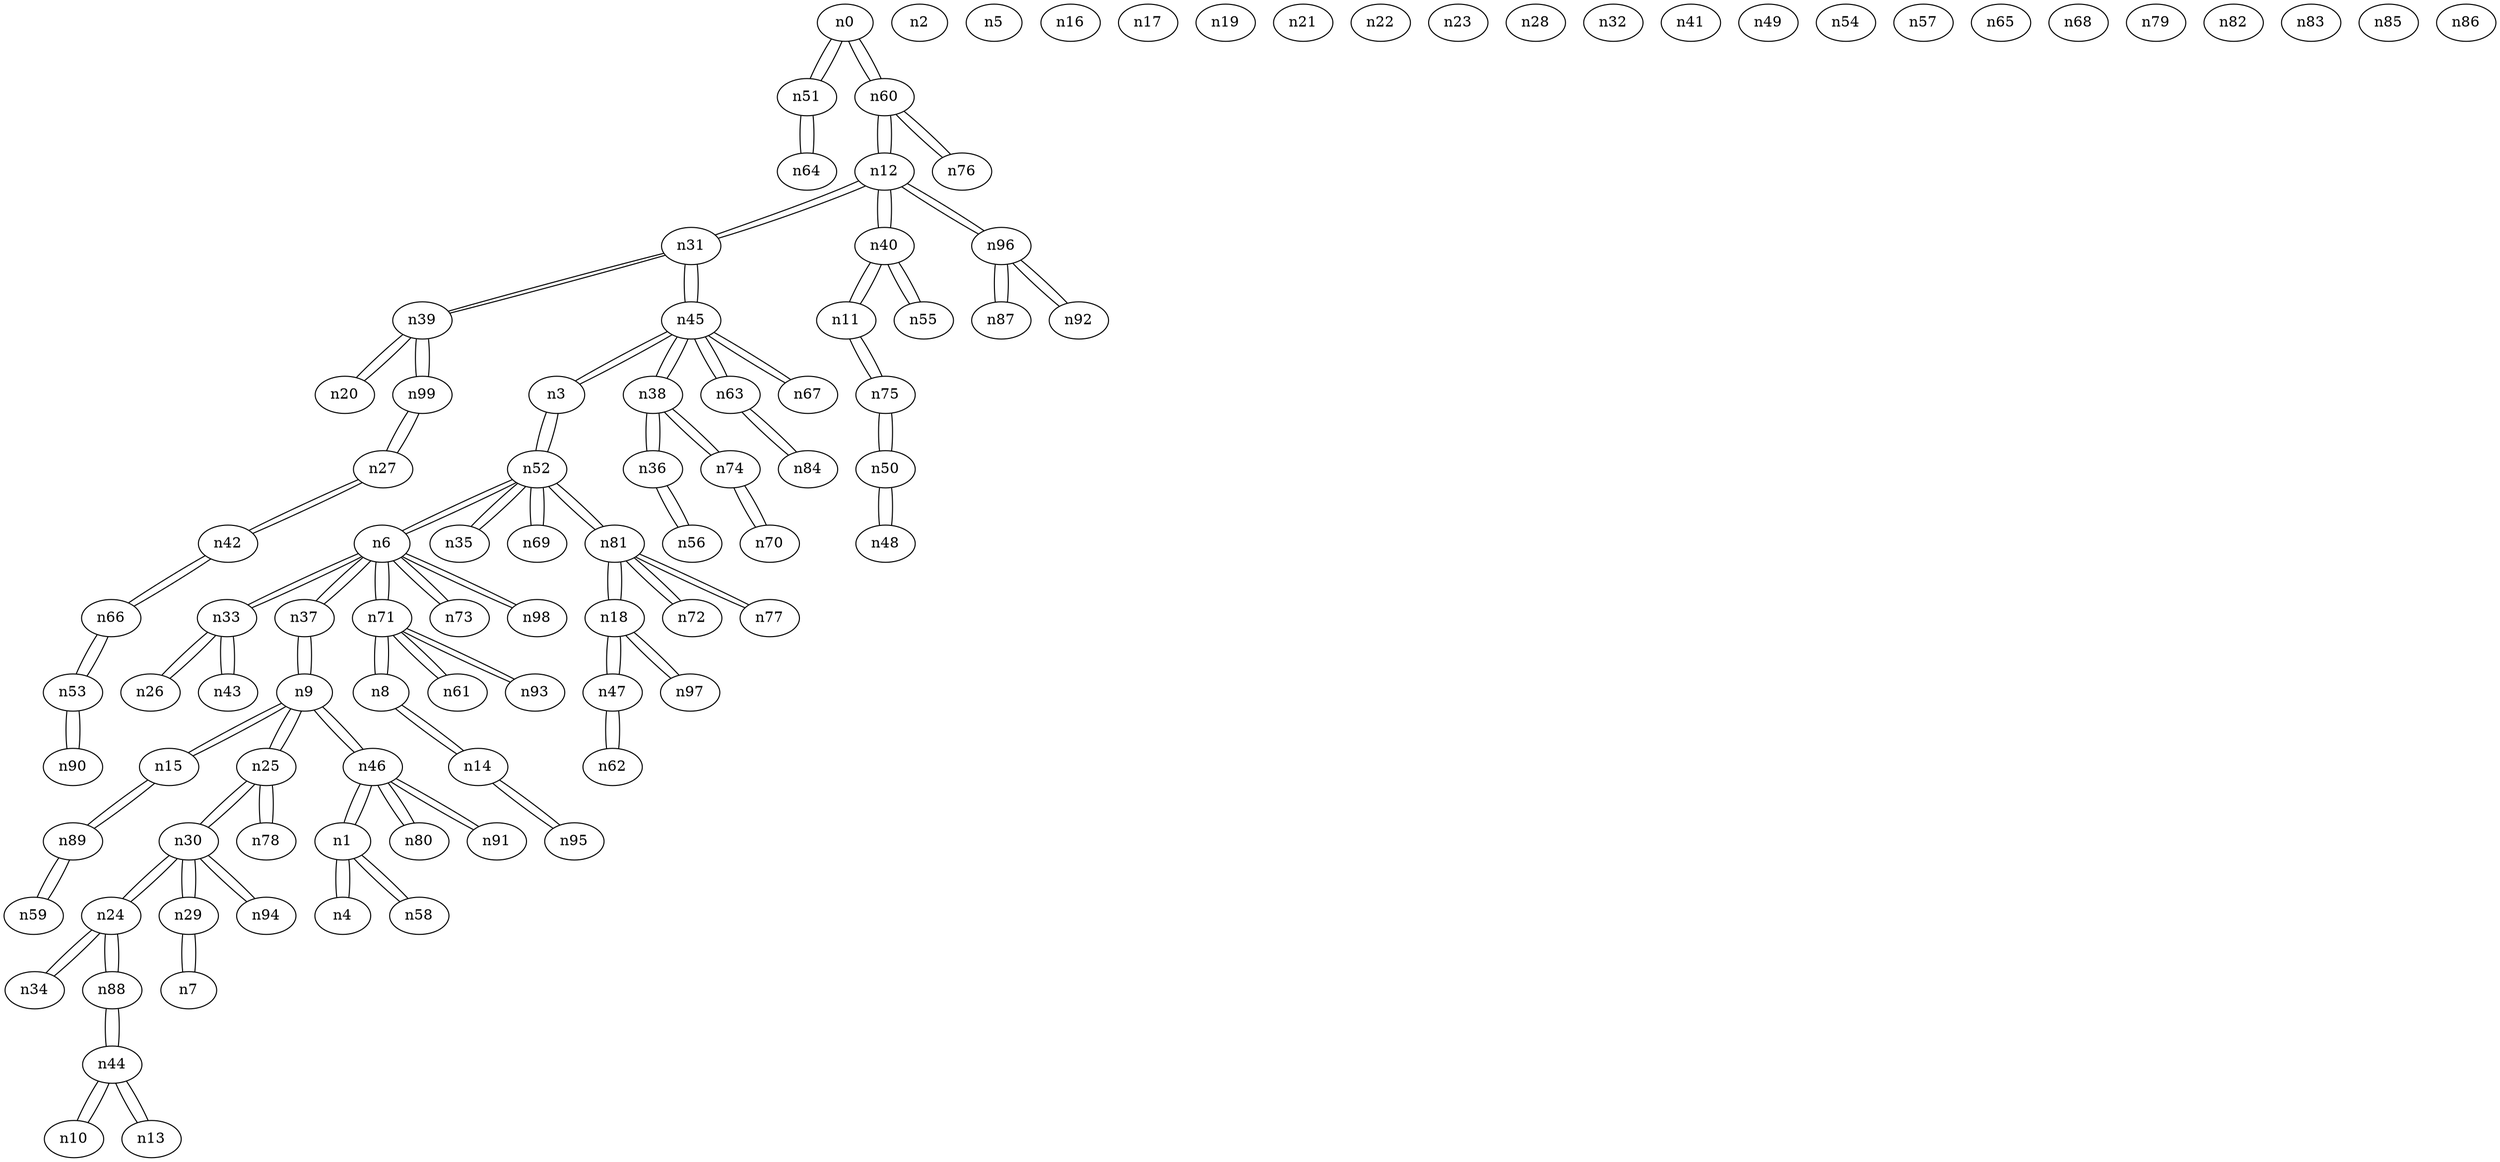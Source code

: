 graph {
n0;
n1;
n2;
n3;
n4;
n5;
n6;
n7;
n8;
n9;
n10;
n11;
n12;
n13;
n14;
n15;
n16;
n17;
n18;
n19;
n20;
n21;
n22;
n23;
n24;
n25;
n26;
n27;
n28;
n29;
n30;
n31;
n32;
n33;
n34;
n35;
n36;
n37;
n38;
n39;
n40;
n41;
n42;
n43;
n44;
n45;
n46;
n47;
n48;
n49;
n50;
n51;
n52;
n53;
n54;
n55;
n56;
n57;
n58;
n59;
n60;
n61;
n62;
n63;
n64;
n65;
n66;
n67;
n68;
n69;
n70;
n71;
n72;
n73;
n74;
n75;
n76;
n77;
n78;
n79;
n80;
n81;
n82;
n83;
n84;
n85;
n86;
n87;
n88;
n89;
n90;
n91;
n92;
n93;
n94;
n95;
n96;
n97;
n98;
n99;
n0 -- n60;
n0 -- n51;
n1 -- n58;
n1 -- n4;
n1 -- n46;
n3 -- n45;
n3 -- n52;
n4 -- n1;
n6 -- n98;
n6 -- n33;
n6 -- n73;
n6 -- n52;
n6 -- n37;
n6 -- n71;
n7 -- n29;
n8 -- n71;
n8 -- n14;
n9 -- n15;
n9 -- n25;
n9 -- n37;
n9 -- n46;
n10 -- n44;
n11 -- n75;
n11 -- n40;
n12 -- n60;
n12 -- n96;
n12 -- n31;
n12 -- n40;
n13 -- n44;
n14 -- n8;
n14 -- n95;
n15 -- n89;
n15 -- n9;
n18 -- n81;
n18 -- n47;
n18 -- n97;
n20 -- n39;
n24 -- n34;
n24 -- n88;
n24 -- n30;
n25 -- n78;
n25 -- n30;
n25 -- n9;
n26 -- n33;
n27 -- n42;
n27 -- n99;
n29 -- n7;
n29 -- n30;
n30 -- n24;
n30 -- n29;
n30 -- n94;
n30 -- n25;
n31 -- n12;
n31 -- n45;
n31 -- n39;
n33 -- n43;
n33 -- n6;
n33 -- n26;
n34 -- n24;
n35 -- n52;
n36 -- n38;
n36 -- n56;
n37 -- n6;
n37 -- n9;
n38 -- n74;
n38 -- n45;
n38 -- n36;
n39 -- n31;
n39 -- n99;
n39 -- n20;
n40 -- n12;
n40 -- n55;
n40 -- n11;
n42 -- n66;
n42 -- n27;
n43 -- n33;
n44 -- n10;
n44 -- n88;
n44 -- n13;
n45 -- n31;
n45 -- n63;
n45 -- n38;
n45 -- n67;
n45 -- n3;
n46 -- n91;
n46 -- n80;
n46 -- n1;
n46 -- n9;
n47 -- n18;
n47 -- n62;
n48 -- n50;
n50 -- n48;
n50 -- n75;
n51 -- n0;
n51 -- n64;
n52 -- n81;
n52 -- n69;
n52 -- n35;
n52 -- n3;
n52 -- n6;
n53 -- n66;
n53 -- n90;
n55 -- n40;
n56 -- n36;
n58 -- n1;
n59 -- n89;
n60 -- n12;
n60 -- n76;
n60 -- n0;
n61 -- n71;
n62 -- n47;
n63 -- n84;
n63 -- n45;
n64 -- n51;
n66 -- n42;
n66 -- n53;
n67 -- n45;
n69 -- n52;
n70 -- n74;
n71 -- n8;
n71 -- n61;
n71 -- n93;
n71 -- n6;
n72 -- n81;
n73 -- n6;
n74 -- n70;
n74 -- n38;
n75 -- n50;
n75 -- n11;
n76 -- n60;
n77 -- n81;
n78 -- n25;
n80 -- n46;
n81 -- n77;
n81 -- n18;
n81 -- n52;
n81 -- n72;
n84 -- n63;
n87 -- n96;
n88 -- n24;
n88 -- n44;
n89 -- n15;
n89 -- n59;
n90 -- n53;
n91 -- n46;
n92 -- n96;
n93 -- n71;
n94 -- n30;
n95 -- n14;
n96 -- n87;
n96 -- n12;
n96 -- n92;
n97 -- n18;
n98 -- n6;
n99 -- n27;
n99 -- n39;
}
